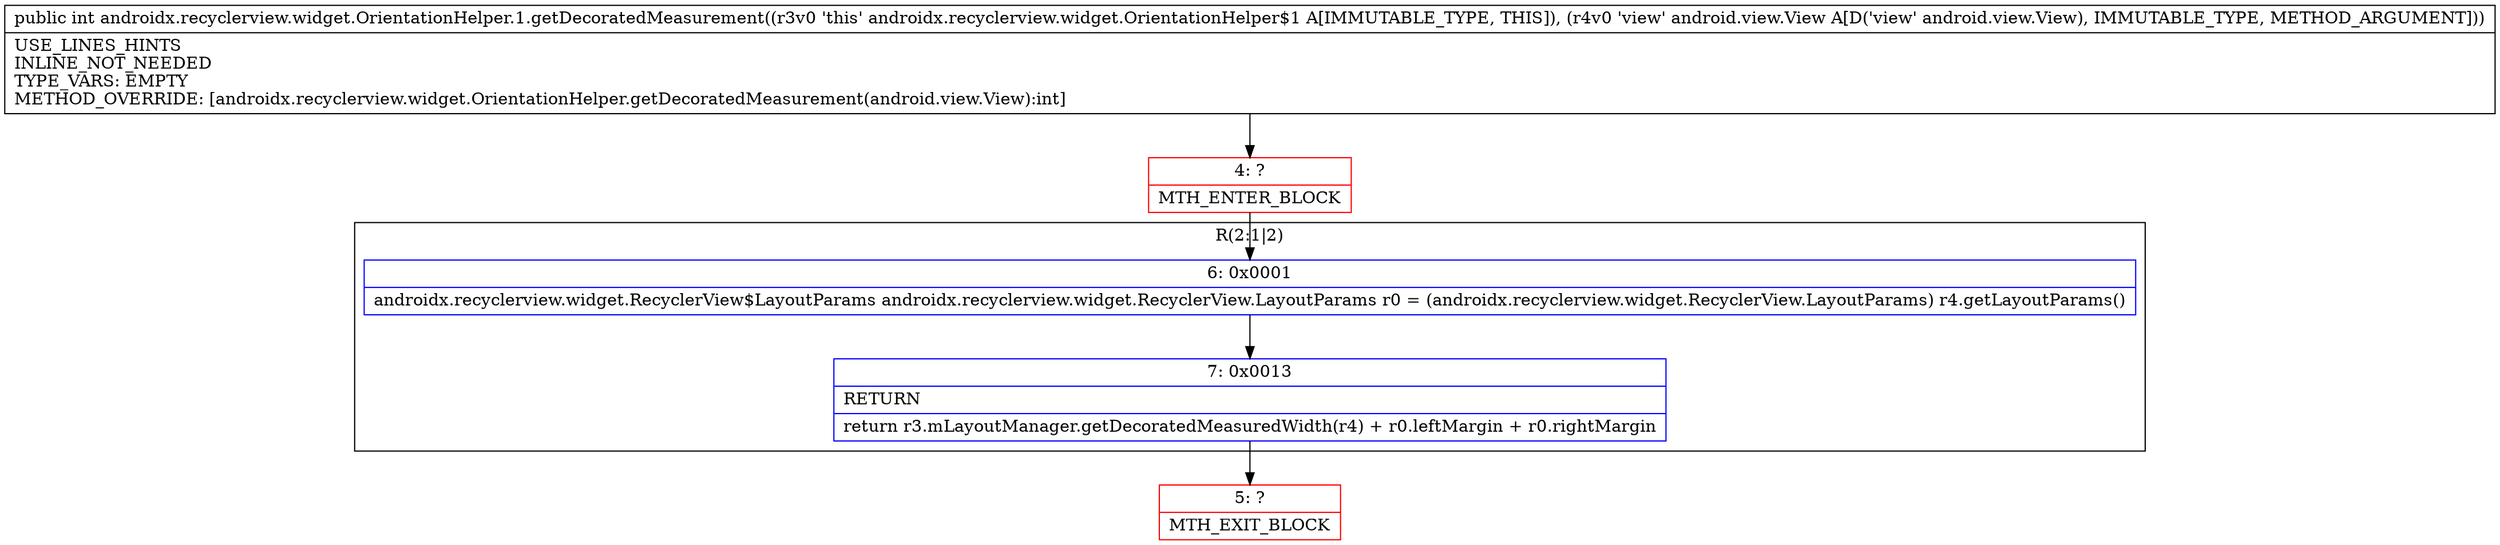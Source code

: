 digraph "CFG forandroidx.recyclerview.widget.OrientationHelper.1.getDecoratedMeasurement(Landroid\/view\/View;)I" {
subgraph cluster_Region_980080703 {
label = "R(2:1|2)";
node [shape=record,color=blue];
Node_6 [shape=record,label="{6\:\ 0x0001|androidx.recyclerview.widget.RecyclerView$LayoutParams androidx.recyclerview.widget.RecyclerView.LayoutParams r0 = (androidx.recyclerview.widget.RecyclerView.LayoutParams) r4.getLayoutParams()\l}"];
Node_7 [shape=record,label="{7\:\ 0x0013|RETURN\l|return r3.mLayoutManager.getDecoratedMeasuredWidth(r4) + r0.leftMargin + r0.rightMargin\l}"];
}
Node_4 [shape=record,color=red,label="{4\:\ ?|MTH_ENTER_BLOCK\l}"];
Node_5 [shape=record,color=red,label="{5\:\ ?|MTH_EXIT_BLOCK\l}"];
MethodNode[shape=record,label="{public int androidx.recyclerview.widget.OrientationHelper.1.getDecoratedMeasurement((r3v0 'this' androidx.recyclerview.widget.OrientationHelper$1 A[IMMUTABLE_TYPE, THIS]), (r4v0 'view' android.view.View A[D('view' android.view.View), IMMUTABLE_TYPE, METHOD_ARGUMENT]))  | USE_LINES_HINTS\lINLINE_NOT_NEEDED\lTYPE_VARS: EMPTY\lMETHOD_OVERRIDE: [androidx.recyclerview.widget.OrientationHelper.getDecoratedMeasurement(android.view.View):int]\l}"];
MethodNode -> Node_4;Node_6 -> Node_7;
Node_7 -> Node_5;
Node_4 -> Node_6;
}

